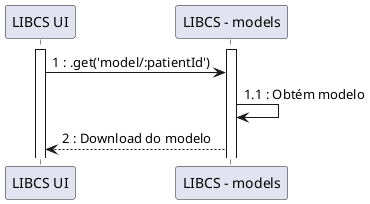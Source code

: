 @startuml
participant "LIBCS UI" as UI
participant "LIBCS - models" as API

activate UI
activate API
UI -> API : 1 : .get('model/:patientId')
API -> API : 1.1 : Obtém modelo
API --> UI : 2 : Download do modelo

@enduml